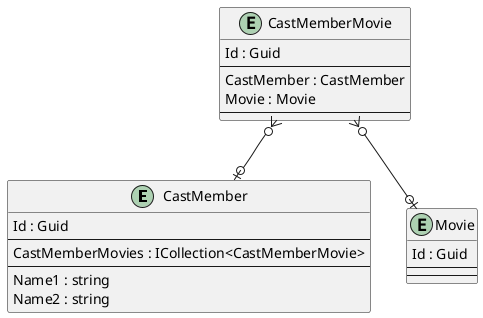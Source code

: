 @startuml

entity CastMember {
    Id : Guid
    --
    CastMemberMovies : ICollection<CastMemberMovie>
    ' CastMemberKeyCodePlaceholder
    --
    Name1 : string
    Name2 : string
    ' CastMemberPropertyCodePlaceholder
}

entity CastMemberMovie {
    Id : Guid
    --
    CastMember : CastMember
    Movie : Movie
    ' CastMemberMovieKeyCodePlaceholder
    --
    ' CastMemberMoviePropertyCodePlaceholder
}

entity Movie {
    Id : Guid
    --
    ' MovieKeyCodePlaceholder
    --
    ' MoviePropertyCodePlaceholder
}

' EntityCodePlaceholder

CastMemberMovie }o--o| CastMember
CastMemberMovie }o--o| Movie
' RelationshipCodePlaceholder

@enduml
